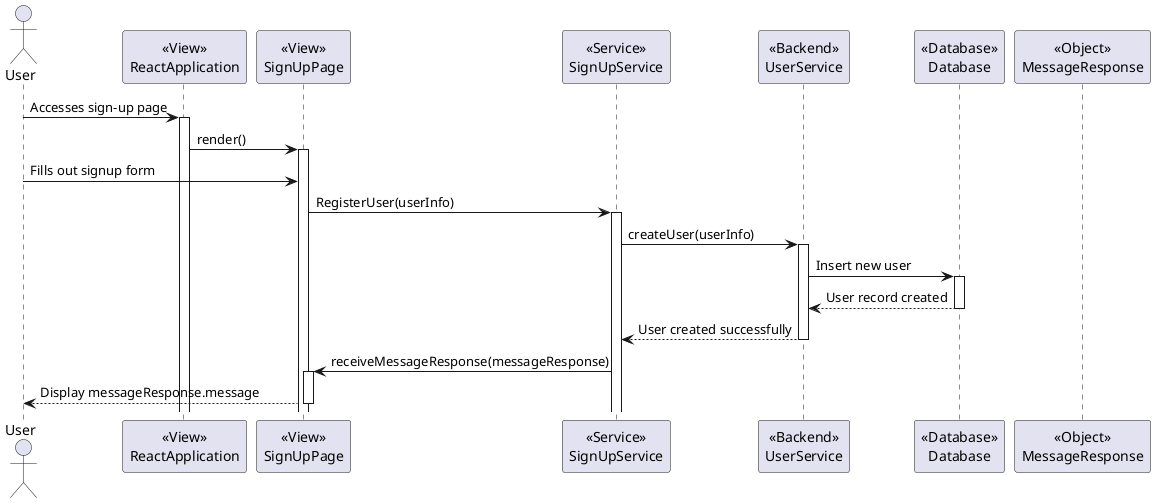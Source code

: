@startuml

actor User

participant ReactApplication as "<<View>>\nReactApplication"
participant SignUpPage as "<<View>>\nSignUpPage"
participant SignUpService as "<<Service>>\nSignUpService"
participant UserService as "<<Backend>>\nUserService"
participant Database as "<<Database>>\nDatabase"
participant MessageResponse as "<<Object>>\nMessageResponse"

User -> ReactApplication: Accesses sign-up page
activate ReactApplication

ReactApplication -> SignUpPage: render()
activate SignUpPage

User -> SignUpPage: Fills out signup form
SignUpPage -> SignUpService: RegisterUser(userInfo)
activate SignUpService

SignUpService -> UserService: createUser(userInfo)
activate UserService

UserService -> Database: Insert new user
activate Database

Database --> UserService: User record created
deactivate Database

UserService --> SignUpService: User created successfully
deactivate UserService

SignUpService -> SignUpPage: receiveMessageResponse(messageResponse)
activate SignUpPage

SignUpPage --> User: Display messageResponse.message
deactivate SignUpPage

@enduml
